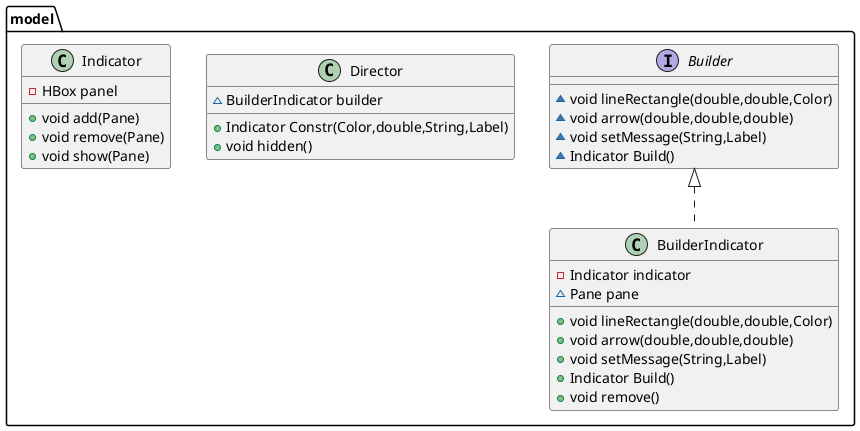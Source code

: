 @startuml
interface model.Builder {
~ void lineRectangle(double,double,Color)
~ void arrow(double,double,double)
~ void setMessage(String,Label)
~ Indicator Build()
}
class model.Director {
~ BuilderIndicator builder
+ Indicator Constr(Color,double,String,Label)
+ void hidden()
}
class model.Indicator {
- HBox panel
+ void add(Pane)
+ void remove(Pane)
+ void show(Pane)
}
class model.BuilderIndicator {
- Indicator indicator
~ Pane pane
+ void lineRectangle(double,double,Color)
+ void arrow(double,double,double)
+ void setMessage(String,Label)
+ Indicator Build()
+ void remove()
}


model.Builder <|.. model.BuilderIndicator
@enduml